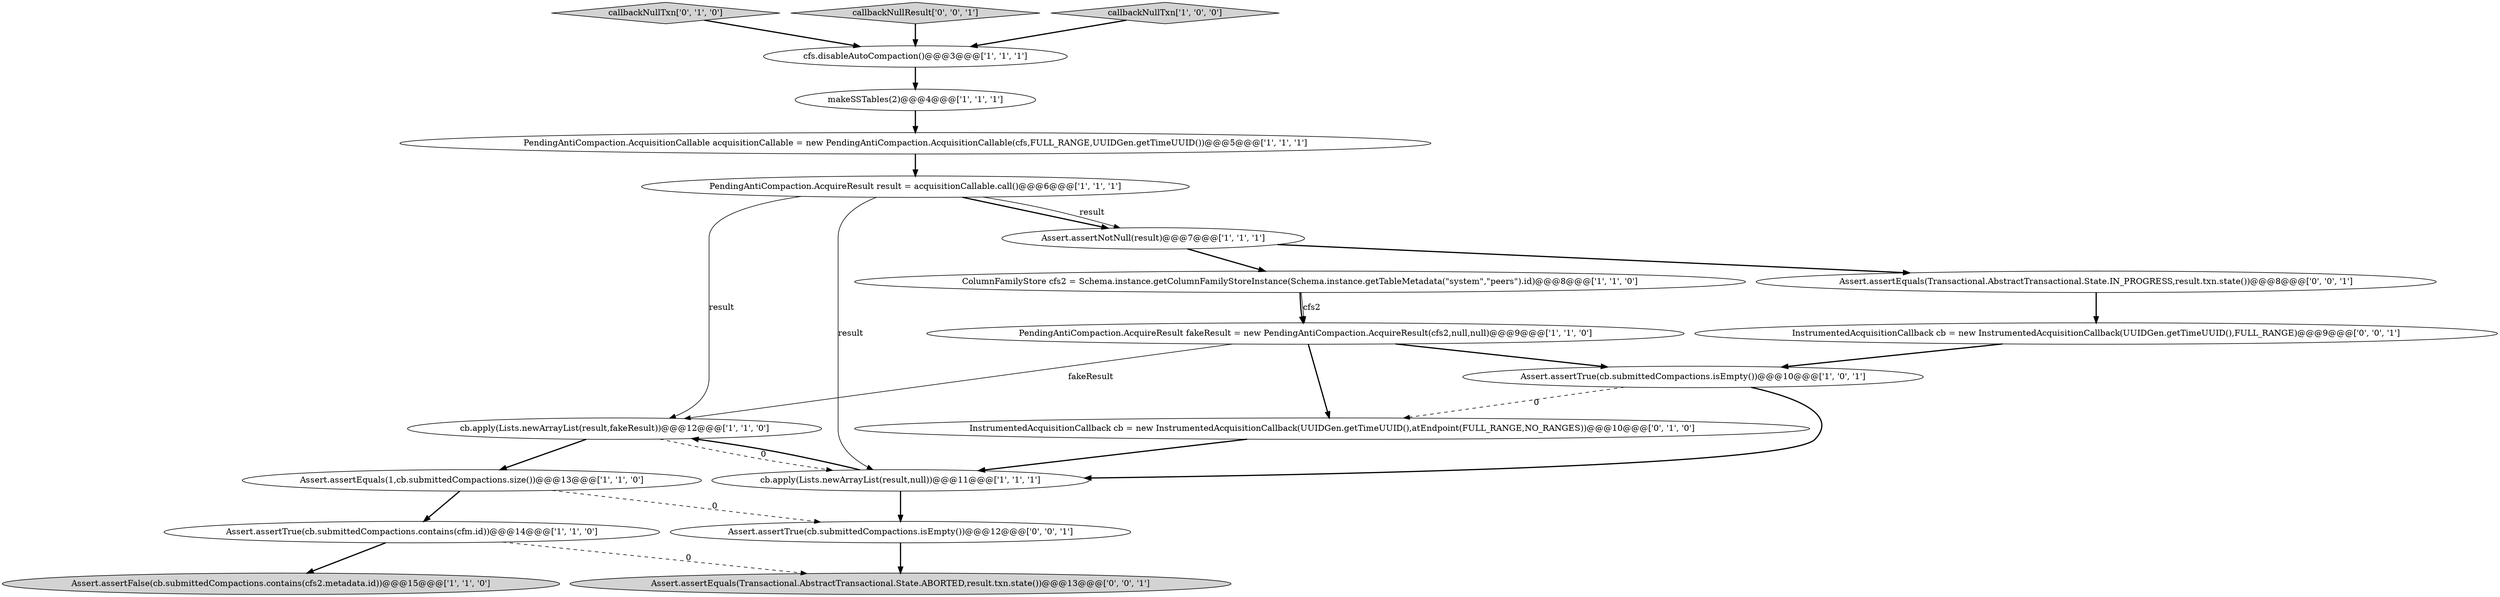 digraph {
1 [style = filled, label = "PendingAntiCompaction.AcquireResult fakeResult = new PendingAntiCompaction.AcquireResult(cfs2,null,null)@@@9@@@['1', '1', '0']", fillcolor = white, shape = ellipse image = "AAA0AAABBB1BBB"];
16 [style = filled, label = "InstrumentedAcquisitionCallback cb = new InstrumentedAcquisitionCallback(UUIDGen.getTimeUUID(),FULL_RANGE)@@@9@@@['0', '0', '1']", fillcolor = white, shape = ellipse image = "AAA0AAABBB3BBB"];
18 [style = filled, label = "Assert.assertEquals(Transactional.AbstractTransactional.State.IN_PROGRESS,result.txn.state())@@@8@@@['0', '0', '1']", fillcolor = white, shape = ellipse image = "AAA0AAABBB3BBB"];
12 [style = filled, label = "Assert.assertNotNull(result)@@@7@@@['1', '1', '1']", fillcolor = white, shape = ellipse image = "AAA0AAABBB1BBB"];
8 [style = filled, label = "PendingAntiCompaction.AcquisitionCallable acquisitionCallable = new PendingAntiCompaction.AcquisitionCallable(cfs,FULL_RANGE,UUIDGen.getTimeUUID())@@@5@@@['1', '1', '1']", fillcolor = white, shape = ellipse image = "AAA0AAABBB1BBB"];
11 [style = filled, label = "makeSSTables(2)@@@4@@@['1', '1', '1']", fillcolor = white, shape = ellipse image = "AAA0AAABBB1BBB"];
2 [style = filled, label = "Assert.assertFalse(cb.submittedCompactions.contains(cfs2.metadata.id))@@@15@@@['1', '1', '0']", fillcolor = lightgray, shape = ellipse image = "AAA0AAABBB1BBB"];
7 [style = filled, label = "cb.apply(Lists.newArrayList(result,fakeResult))@@@12@@@['1', '1', '0']", fillcolor = white, shape = ellipse image = "AAA0AAABBB1BBB"];
6 [style = filled, label = "cb.apply(Lists.newArrayList(result,null))@@@11@@@['1', '1', '1']", fillcolor = white, shape = ellipse image = "AAA0AAABBB1BBB"];
14 [style = filled, label = "callbackNullTxn['0', '1', '0']", fillcolor = lightgray, shape = diamond image = "AAA0AAABBB2BBB"];
17 [style = filled, label = "Assert.assertEquals(Transactional.AbstractTransactional.State.ABORTED,result.txn.state())@@@13@@@['0', '0', '1']", fillcolor = lightgray, shape = ellipse image = "AAA0AAABBB3BBB"];
4 [style = filled, label = "PendingAntiCompaction.AcquireResult result = acquisitionCallable.call()@@@6@@@['1', '1', '1']", fillcolor = white, shape = ellipse image = "AAA0AAABBB1BBB"];
13 [style = filled, label = "Assert.assertTrue(cb.submittedCompactions.isEmpty())@@@10@@@['1', '0', '1']", fillcolor = white, shape = ellipse image = "AAA0AAABBB1BBB"];
20 [style = filled, label = "callbackNullResult['0', '0', '1']", fillcolor = lightgray, shape = diamond image = "AAA0AAABBB3BBB"];
9 [style = filled, label = "cfs.disableAutoCompaction()@@@3@@@['1', '1', '1']", fillcolor = white, shape = ellipse image = "AAA0AAABBB1BBB"];
19 [style = filled, label = "Assert.assertTrue(cb.submittedCompactions.isEmpty())@@@12@@@['0', '0', '1']", fillcolor = white, shape = ellipse image = "AAA0AAABBB3BBB"];
10 [style = filled, label = "Assert.assertEquals(1,cb.submittedCompactions.size())@@@13@@@['1', '1', '0']", fillcolor = white, shape = ellipse image = "AAA0AAABBB1BBB"];
3 [style = filled, label = "ColumnFamilyStore cfs2 = Schema.instance.getColumnFamilyStoreInstance(Schema.instance.getTableMetadata(\"system\",\"peers\").id)@@@8@@@['1', '1', '0']", fillcolor = white, shape = ellipse image = "AAA0AAABBB1BBB"];
5 [style = filled, label = "Assert.assertTrue(cb.submittedCompactions.contains(cfm.id))@@@14@@@['1', '1', '0']", fillcolor = white, shape = ellipse image = "AAA0AAABBB1BBB"];
15 [style = filled, label = "InstrumentedAcquisitionCallback cb = new InstrumentedAcquisitionCallback(UUIDGen.getTimeUUID(),atEndpoint(FULL_RANGE,NO_RANGES))@@@10@@@['0', '1', '0']", fillcolor = white, shape = ellipse image = "AAA1AAABBB2BBB"];
0 [style = filled, label = "callbackNullTxn['1', '0', '0']", fillcolor = lightgray, shape = diamond image = "AAA0AAABBB1BBB"];
5->2 [style = bold, label=""];
9->11 [style = bold, label=""];
8->4 [style = bold, label=""];
7->10 [style = bold, label=""];
4->6 [style = solid, label="result"];
3->1 [style = solid, label="cfs2"];
13->6 [style = bold, label=""];
0->9 [style = bold, label=""];
14->9 [style = bold, label=""];
6->19 [style = bold, label=""];
16->13 [style = bold, label=""];
15->6 [style = bold, label=""];
3->1 [style = bold, label=""];
4->7 [style = solid, label="result"];
1->7 [style = solid, label="fakeResult"];
11->8 [style = bold, label=""];
12->3 [style = bold, label=""];
19->17 [style = bold, label=""];
18->16 [style = bold, label=""];
12->18 [style = bold, label=""];
4->12 [style = bold, label=""];
1->15 [style = bold, label=""];
7->6 [style = dashed, label="0"];
10->19 [style = dashed, label="0"];
20->9 [style = bold, label=""];
6->7 [style = bold, label=""];
13->15 [style = dashed, label="0"];
4->12 [style = solid, label="result"];
5->17 [style = dashed, label="0"];
10->5 [style = bold, label=""];
1->13 [style = bold, label=""];
}
